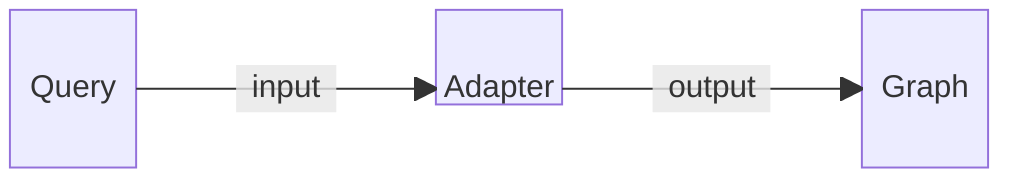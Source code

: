 block-beta
    columns 7
    Query space:2 Adapter space:2 Graph
    Query-- "input" -->Adapter
    Adapter-- "output" -->Graph

    classDef block height:48px,padding:8px;
    classDef hidden visibility:none;
    class Adapter block
    class Query hidden
    class Graph hidden